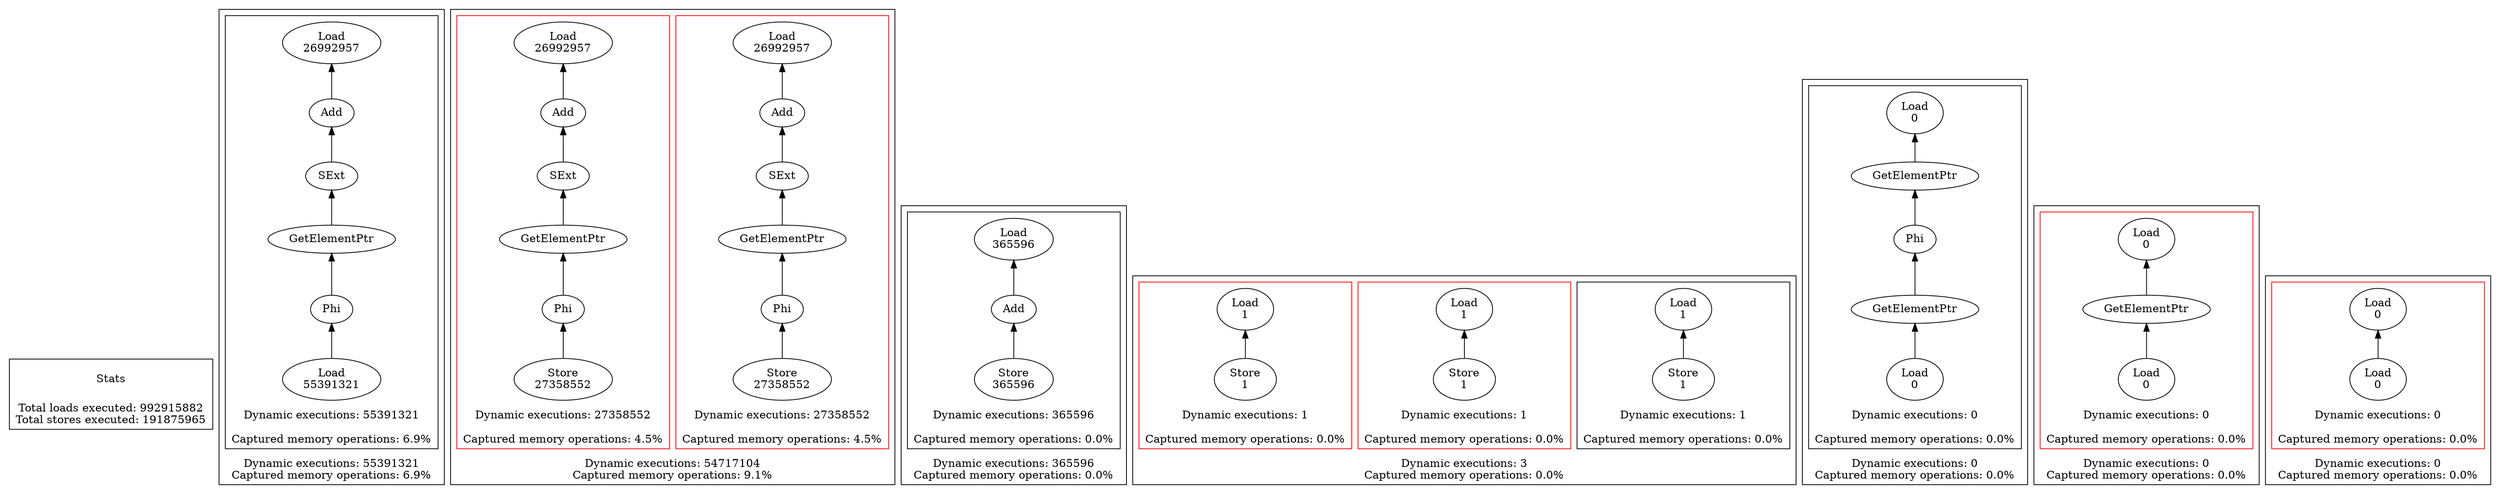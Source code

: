 strict digraph {
rankdir=BT
subgraph {
Stats [shape=plaintext]
cluster=true
label="Total loads executed: 992915882\nTotal stores executed: 191875965"
}
subgraph {
subgraph {
{
rank=min
"0_0_156" [label="Load\n55391321"]
}
"0_0_146" [label="Phi"]
"0_0_156" -> "0_0_146"
"0_0_140" [label="GetElementPtr"]
"0_0_146" -> "0_0_140"
"0_0_138" [label="Add"]
"0_0_137" [label="Load\n26992957"]
"0_0_138" -> "0_0_137"
"0_0_139" [label="SExt"]
"0_0_139" -> "0_0_138"
"0_0_140" -> "0_0_139"
cluster=true
label="Dynamic executions: 55391321\n\nCaptured memory operations: 6.9%"
}
cluster=true
label="Dynamic executions: 55391321\nCaptured memory operations: 6.9%"
}
subgraph {
subgraph {
{
rank=min
"1_0_160" [label="Store\n27358552"]
}
"1_0_146" [label="Phi"]
"1_0_160" -> "1_0_146"
"1_0_140" [label="GetElementPtr"]
"1_0_146" -> "1_0_140"
"1_0_138" [label="Add"]
"1_0_137" [label="Load\n26992957"]
"1_0_138" -> "1_0_137"
"1_0_139" [label="SExt"]
"1_0_139" -> "1_0_138"
"1_0_140" -> "1_0_139"
cluster=true
label="Dynamic executions: 27358552\n\nCaptured memory operations: 4.5%"
color=red
}
subgraph {
"1_1_146" [label="Phi"]
"1_1_140" [label="GetElementPtr"]
"1_1_146" -> "1_1_140"
"1_1_138" [label="Add"]
"1_1_137" [label="Load\n26992957"]
"1_1_138" -> "1_1_137"
"1_1_139" [label="SExt"]
"1_1_139" -> "1_1_138"
{
rank=min
"1_1_164" [label="Store\n27358552"]
}
"1_1_164" -> "1_1_146"
"1_1_140" -> "1_1_139"
cluster=true
label="Dynamic executions: 27358552\n\nCaptured memory operations: 4.5%"
color=red
}
cluster=true
label="Dynamic executions: 54717104\nCaptured memory operations: 9.1%"
}
subgraph {
subgraph {
{
rank=min
"2_0_122" [label="Store\n365596"]
}
"2_0_121" [label="Add"]
"2_0_122" -> "2_0_121"
"2_0_120" [label="Load\n365596"]
"2_0_121" -> "2_0_120"
cluster=true
label="Dynamic executions: 365596\n\nCaptured memory operations: 0.0%"
}
cluster=true
label="Dynamic executions: 365596\nCaptured memory operations: 0.0%"
}
subgraph {
subgraph {
{
rank=min
"3_0_1" [label="Store\n1"]
}
"3_0_0" [label="Load\n1"]
"3_0_1" -> "3_0_0"
cluster=true
label="Dynamic executions: 1\n\nCaptured memory operations: 0.0%"
}
subgraph {
{
rank=min
"3_1_75" [label="Store\n1"]
}
"3_1_64" [label="Load\n1"]
"3_1_75" -> "3_1_64"
cluster=true
label="Dynamic executions: 1\n\nCaptured memory operations: 0.0%"
color=red
}
subgraph {
{
rank=min
"3_2_76" [label="Store\n1"]
}
"3_2_64" [label="Load\n1"]
"3_2_76" -> "3_2_64"
cluster=true
label="Dynamic executions: 1\n\nCaptured memory operations: 0.0%"
color=red
}
cluster=true
label="Dynamic executions: 3\nCaptured memory operations: 0.0%"
}
subgraph {
subgraph {
"4_0_15" [label="GetElementPtr"]
"4_0_11" [label="Load\n0"]
"4_0_15" -> "4_0_11"
"4_0_26" [label="GetElementPtr"]
"4_0_20" [label="Phi"]
"4_0_26" -> "4_0_20"
{
rank=min
"4_0_27" [label="Load\n0"]
}
"4_0_27" -> "4_0_26"
"4_0_20" -> "4_0_15"
cluster=true
label="Dynamic executions: 0\n\nCaptured memory operations: 0.0%"
}
cluster=true
label="Dynamic executions: 0\nCaptured memory operations: 0.0%"
}
subgraph {
subgraph {
{
rank=min
"5_0_16" [label="Load\n0"]
}
"5_0_15" [label="GetElementPtr"]
"5_0_16" -> "5_0_15"
"5_0_11" [label="Load\n0"]
"5_0_15" -> "5_0_11"
cluster=true
label="Dynamic executions: 0\n\nCaptured memory operations: 0.0%"
color=red
}
cluster=true
label="Dynamic executions: 0\nCaptured memory operations: 0.0%"
}
subgraph {
subgraph {
{
rank=min
"6_0_12" [label="Load\n0"]
}
"6_0_11" [label="Load\n0"]
"6_0_12" -> "6_0_11"
cluster=true
label="Dynamic executions: 0\n\nCaptured memory operations: 0.0%"
color=red
}
cluster=true
label="Dynamic executions: 0\nCaptured memory operations: 0.0%"
}
}
